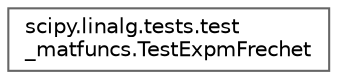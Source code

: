 digraph "Graphical Class Hierarchy"
{
 // LATEX_PDF_SIZE
  bgcolor="transparent";
  edge [fontname=Helvetica,fontsize=10,labelfontname=Helvetica,labelfontsize=10];
  node [fontname=Helvetica,fontsize=10,shape=box,height=0.2,width=0.4];
  rankdir="LR";
  Node0 [id="Node000000",label="scipy.linalg.tests.test\l_matfuncs.TestExpmFrechet",height=0.2,width=0.4,color="grey40", fillcolor="white", style="filled",URL="$df/d42/classscipy_1_1linalg_1_1tests_1_1test__matfuncs_1_1TestExpmFrechet.html",tooltip=" "];
}

